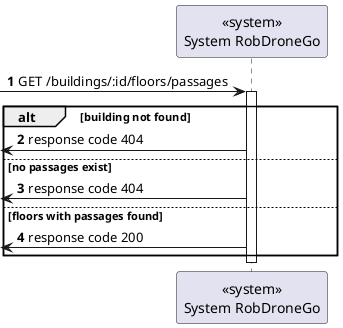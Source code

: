 @startuml
autonumber

participant "<<system>>\nSystem RobDroneGo" as sys

[-> sys: GET /buildings/:id/floors/passages

activate sys
    alt building not found
        [<- sys : response code 404
    else no passages exist
        [<- sys : response code 404
    else floors with passages found
        [<- sys : response code 200
    end
deactivate sys

@enduml
